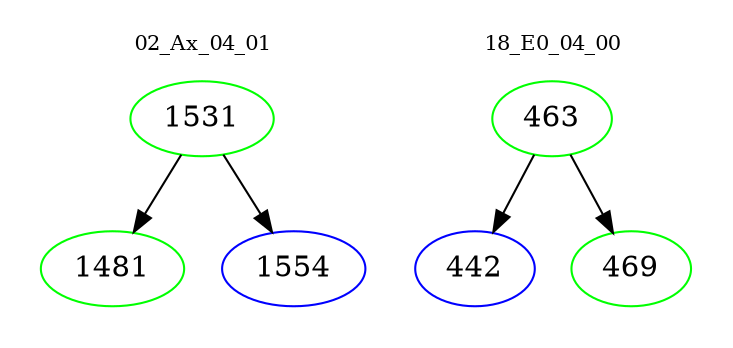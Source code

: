 digraph{
subgraph cluster_0 {
color = white
label = "02_Ax_04_01";
fontsize=10;
T0_1531 [label="1531", color="green"]
T0_1531 -> T0_1481 [color="black"]
T0_1481 [label="1481", color="green"]
T0_1531 -> T0_1554 [color="black"]
T0_1554 [label="1554", color="blue"]
}
subgraph cluster_1 {
color = white
label = "18_E0_04_00";
fontsize=10;
T1_463 [label="463", color="green"]
T1_463 -> T1_442 [color="black"]
T1_442 [label="442", color="blue"]
T1_463 -> T1_469 [color="black"]
T1_469 [label="469", color="green"]
}
}
